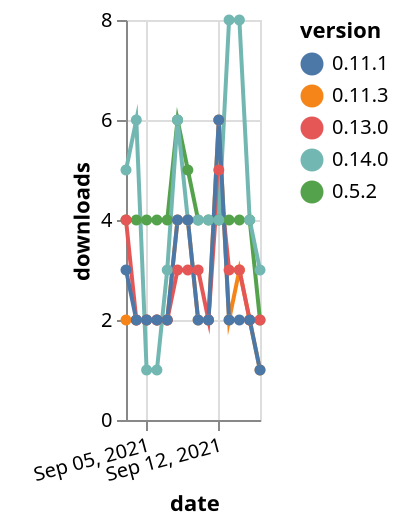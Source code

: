 {"$schema": "https://vega.github.io/schema/vega-lite/v5.json", "description": "A simple bar chart with embedded data.", "data": {"values": [{"date": "2021-09-03", "total": 4891, "delta": 2, "version": "0.11.3"}, {"date": "2021-09-04", "total": 4893, "delta": 2, "version": "0.11.3"}, {"date": "2021-09-05", "total": 4895, "delta": 2, "version": "0.11.3"}, {"date": "2021-09-06", "total": 4897, "delta": 2, "version": "0.11.3"}, {"date": "2021-09-07", "total": 4899, "delta": 2, "version": "0.11.3"}, {"date": "2021-09-08", "total": 4903, "delta": 4, "version": "0.11.3"}, {"date": "2021-09-09", "total": 4907, "delta": 4, "version": "0.11.3"}, {"date": "2021-09-10", "total": 4909, "delta": 2, "version": "0.11.3"}, {"date": "2021-09-11", "total": 4911, "delta": 2, "version": "0.11.3"}, {"date": "2021-09-12", "total": 4917, "delta": 6, "version": "0.11.3"}, {"date": "2021-09-13", "total": 4919, "delta": 2, "version": "0.11.3"}, {"date": "2021-09-14", "total": 4922, "delta": 3, "version": "0.11.3"}, {"date": "2021-09-15", "total": 4924, "delta": 2, "version": "0.11.3"}, {"date": "2021-09-16", "total": 4925, "delta": 1, "version": "0.11.3"}, {"date": "2021-09-03", "total": 5768, "delta": 4, "version": "0.5.2"}, {"date": "2021-09-04", "total": 5772, "delta": 4, "version": "0.5.2"}, {"date": "2021-09-05", "total": 5776, "delta": 4, "version": "0.5.2"}, {"date": "2021-09-06", "total": 5780, "delta": 4, "version": "0.5.2"}, {"date": "2021-09-07", "total": 5784, "delta": 4, "version": "0.5.2"}, {"date": "2021-09-08", "total": 5790, "delta": 6, "version": "0.5.2"}, {"date": "2021-09-09", "total": 5795, "delta": 5, "version": "0.5.2"}, {"date": "2021-09-10", "total": 5799, "delta": 4, "version": "0.5.2"}, {"date": "2021-09-11", "total": 5803, "delta": 4, "version": "0.5.2"}, {"date": "2021-09-12", "total": 5807, "delta": 4, "version": "0.5.2"}, {"date": "2021-09-13", "total": 5811, "delta": 4, "version": "0.5.2"}, {"date": "2021-09-14", "total": 5815, "delta": 4, "version": "0.5.2"}, {"date": "2021-09-15", "total": 5819, "delta": 4, "version": "0.5.2"}, {"date": "2021-09-16", "total": 5821, "delta": 2, "version": "0.5.2"}, {"date": "2021-09-03", "total": 7214, "delta": 4, "version": "0.13.0"}, {"date": "2021-09-04", "total": 7216, "delta": 2, "version": "0.13.0"}, {"date": "2021-09-05", "total": 7218, "delta": 2, "version": "0.13.0"}, {"date": "2021-09-06", "total": 7220, "delta": 2, "version": "0.13.0"}, {"date": "2021-09-07", "total": 7222, "delta": 2, "version": "0.13.0"}, {"date": "2021-09-08", "total": 7225, "delta": 3, "version": "0.13.0"}, {"date": "2021-09-09", "total": 7228, "delta": 3, "version": "0.13.0"}, {"date": "2021-09-10", "total": 7231, "delta": 3, "version": "0.13.0"}, {"date": "2021-09-11", "total": 7233, "delta": 2, "version": "0.13.0"}, {"date": "2021-09-12", "total": 7238, "delta": 5, "version": "0.13.0"}, {"date": "2021-09-13", "total": 7241, "delta": 3, "version": "0.13.0"}, {"date": "2021-09-14", "total": 7244, "delta": 3, "version": "0.13.0"}, {"date": "2021-09-15", "total": 7246, "delta": 2, "version": "0.13.0"}, {"date": "2021-09-16", "total": 7248, "delta": 2, "version": "0.13.0"}, {"date": "2021-09-03", "total": 15630, "delta": 5, "version": "0.14.0"}, {"date": "2021-09-04", "total": 15636, "delta": 6, "version": "0.14.0"}, {"date": "2021-09-05", "total": 15637, "delta": 1, "version": "0.14.0"}, {"date": "2021-09-06", "total": 15638, "delta": 1, "version": "0.14.0"}, {"date": "2021-09-07", "total": 15641, "delta": 3, "version": "0.14.0"}, {"date": "2021-09-08", "total": 15647, "delta": 6, "version": "0.14.0"}, {"date": "2021-09-09", "total": 15651, "delta": 4, "version": "0.14.0"}, {"date": "2021-09-10", "total": 15655, "delta": 4, "version": "0.14.0"}, {"date": "2021-09-11", "total": 15659, "delta": 4, "version": "0.14.0"}, {"date": "2021-09-12", "total": 15663, "delta": 4, "version": "0.14.0"}, {"date": "2021-09-13", "total": 15671, "delta": 8, "version": "0.14.0"}, {"date": "2021-09-14", "total": 15679, "delta": 8, "version": "0.14.0"}, {"date": "2021-09-15", "total": 15683, "delta": 4, "version": "0.14.0"}, {"date": "2021-09-16", "total": 15686, "delta": 3, "version": "0.14.0"}, {"date": "2021-09-03", "total": 4373, "delta": 3, "version": "0.11.1"}, {"date": "2021-09-04", "total": 4375, "delta": 2, "version": "0.11.1"}, {"date": "2021-09-05", "total": 4377, "delta": 2, "version": "0.11.1"}, {"date": "2021-09-06", "total": 4379, "delta": 2, "version": "0.11.1"}, {"date": "2021-09-07", "total": 4381, "delta": 2, "version": "0.11.1"}, {"date": "2021-09-08", "total": 4385, "delta": 4, "version": "0.11.1"}, {"date": "2021-09-09", "total": 4389, "delta": 4, "version": "0.11.1"}, {"date": "2021-09-10", "total": 4391, "delta": 2, "version": "0.11.1"}, {"date": "2021-09-11", "total": 4393, "delta": 2, "version": "0.11.1"}, {"date": "2021-09-12", "total": 4399, "delta": 6, "version": "0.11.1"}, {"date": "2021-09-13", "total": 4401, "delta": 2, "version": "0.11.1"}, {"date": "2021-09-14", "total": 4403, "delta": 2, "version": "0.11.1"}, {"date": "2021-09-15", "total": 4405, "delta": 2, "version": "0.11.1"}, {"date": "2021-09-16", "total": 4406, "delta": 1, "version": "0.11.1"}]}, "width": "container", "mark": {"type": "line", "point": {"filled": true}}, "encoding": {"x": {"field": "date", "type": "temporal", "timeUnit": "yearmonthdate", "title": "date", "axis": {"labelAngle": -15}}, "y": {"field": "delta", "type": "quantitative", "title": "downloads"}, "color": {"field": "version", "type": "nominal"}, "tooltip": {"field": "delta"}}}